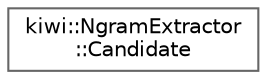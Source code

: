 digraph "Graphical Class Hierarchy"
{
 // LATEX_PDF_SIZE
  bgcolor="transparent";
  edge [fontname=Helvetica,fontsize=10,labelfontname=Helvetica,labelfontsize=10];
  node [fontname=Helvetica,fontsize=10,shape=box,height=0.2,width=0.4];
  rankdir="LR";
  Node0 [id="Node000000",label="kiwi::NgramExtractor\l::Candidate",height=0.2,width=0.4,color="grey40", fillcolor="white", style="filled",URL="$structkiwi_1_1NgramExtractor_1_1Candidate.html",tooltip=" "];
}
